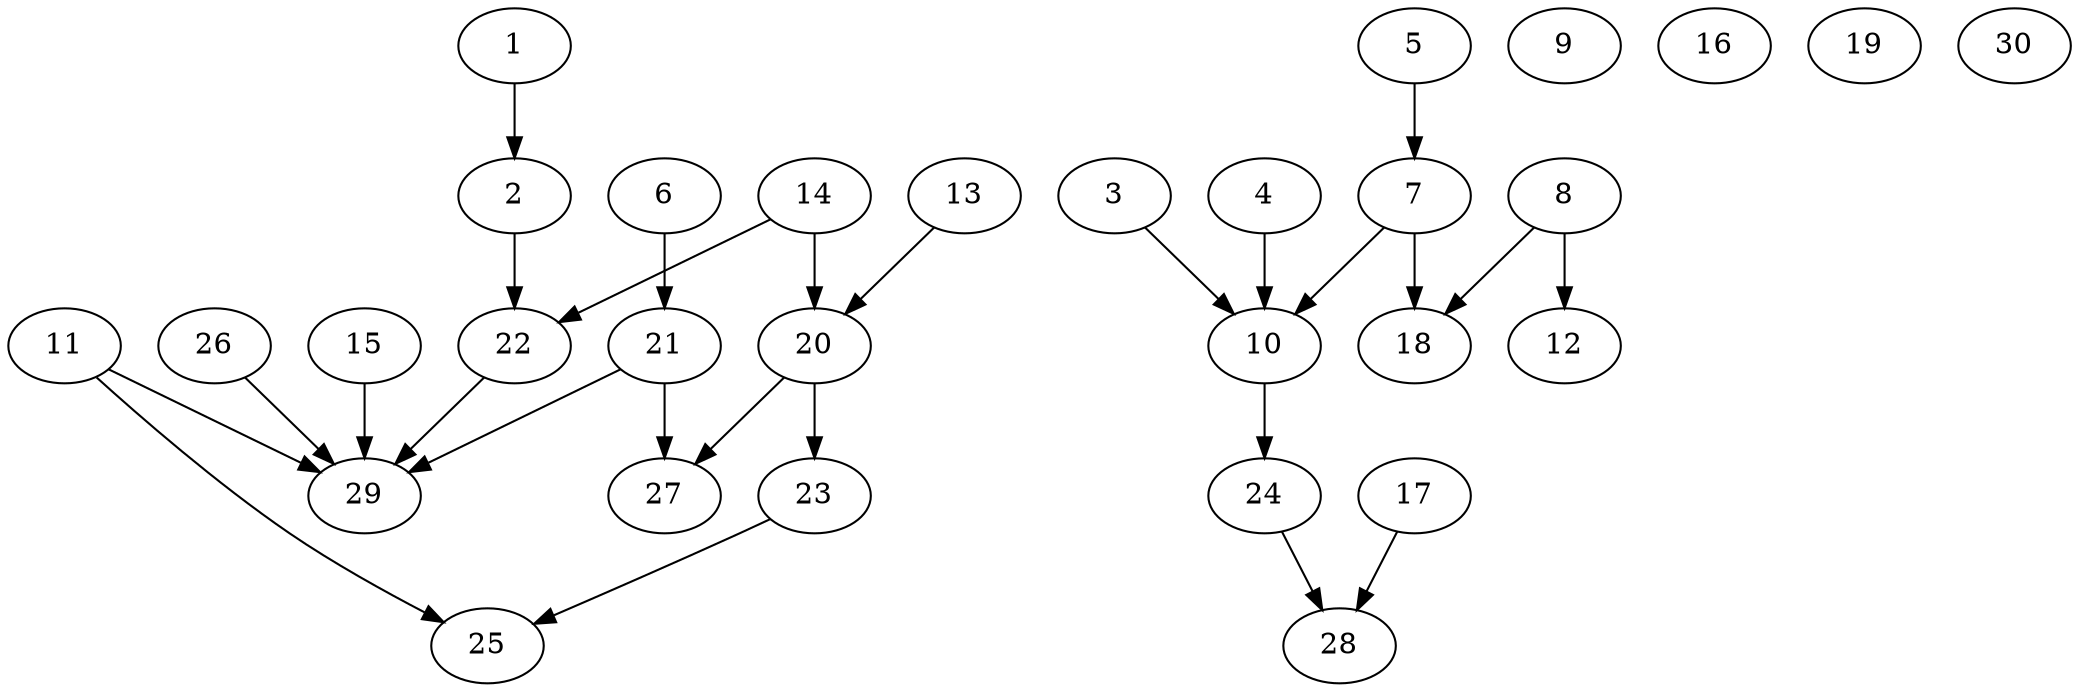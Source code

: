 digraph "custom_8p_gb_Random_Nodes_30_Density_0.87_CCR_0.10_WeightType_Random_schedule.gxl" {
	1	[Weight=51];
	2	[Weight=25];
	3	[Weight=51];
	4	[Weight=42];
	5	[Weight=59];
	6	[Weight=25];
	7	[Weight=59];
	8	[Weight=85];
	9	[Weight=17];
	10	[Weight=51];
	11	[Weight=68];
	12	[Weight=76];
	13	[Weight=34];
	14	[Weight=51];
	15	[Weight=68];
	16	[Weight=59];
	17	[Weight=34];
	18	[Weight=42];
	19	[Weight=59];
	20	[Weight=68];
	21	[Weight=51];
	22	[Weight=59];
	23	[Weight=51];
	24	[Weight=25];
	25	[Weight=42];
	26	[Weight=68];
	27	[Weight=42];
	28	[Weight=17];
	29	[Weight=51];
	30	[Weight=68];
	1 -> 2	[Weight=7];
	2 -> 22	[Weight=4];
	3 -> 10	[Weight=10];
	4 -> 10	[Weight=4];
	5 -> 7	[Weight=6];
	6 -> 21	[Weight=9];
	7 -> 10	[Weight=3];
	7 -> 18	[Weight=10];
	8 -> 12	[Weight=4];
	8 -> 18	[Weight=7];
	10 -> 24	[Weight=3];
	11 -> 25	[Weight=7];
	11 -> 29	[Weight=8];
	13 -> 20	[Weight=9];
	14 -> 20	[Weight=7];
	14 -> 22	[Weight=3];
	15 -> 29	[Weight=3];
	17 -> 28	[Weight=6];
	20 -> 23	[Weight=3];
	20 -> 27	[Weight=6];
	21 -> 27	[Weight=10];
	21 -> 29	[Weight=8];
	22 -> 29	[Weight=3];
	23 -> 25	[Weight=3];
	24 -> 28	[Weight=4];
	26 -> 29	[Weight=3];
}
